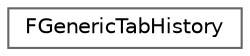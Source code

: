 digraph "Graphical Class Hierarchy"
{
 // INTERACTIVE_SVG=YES
 // LATEX_PDF_SIZE
  bgcolor="transparent";
  edge [fontname=Helvetica,fontsize=10,labelfontname=Helvetica,labelfontsize=10];
  node [fontname=Helvetica,fontsize=10,shape=box,height=0.2,width=0.4];
  rankdir="LR";
  Node0 [id="Node000000",label="FGenericTabHistory",height=0.2,width=0.4,color="grey40", fillcolor="white", style="filled",URL="$d6/d93/structFGenericTabHistory.html",tooltip=" "];
}
